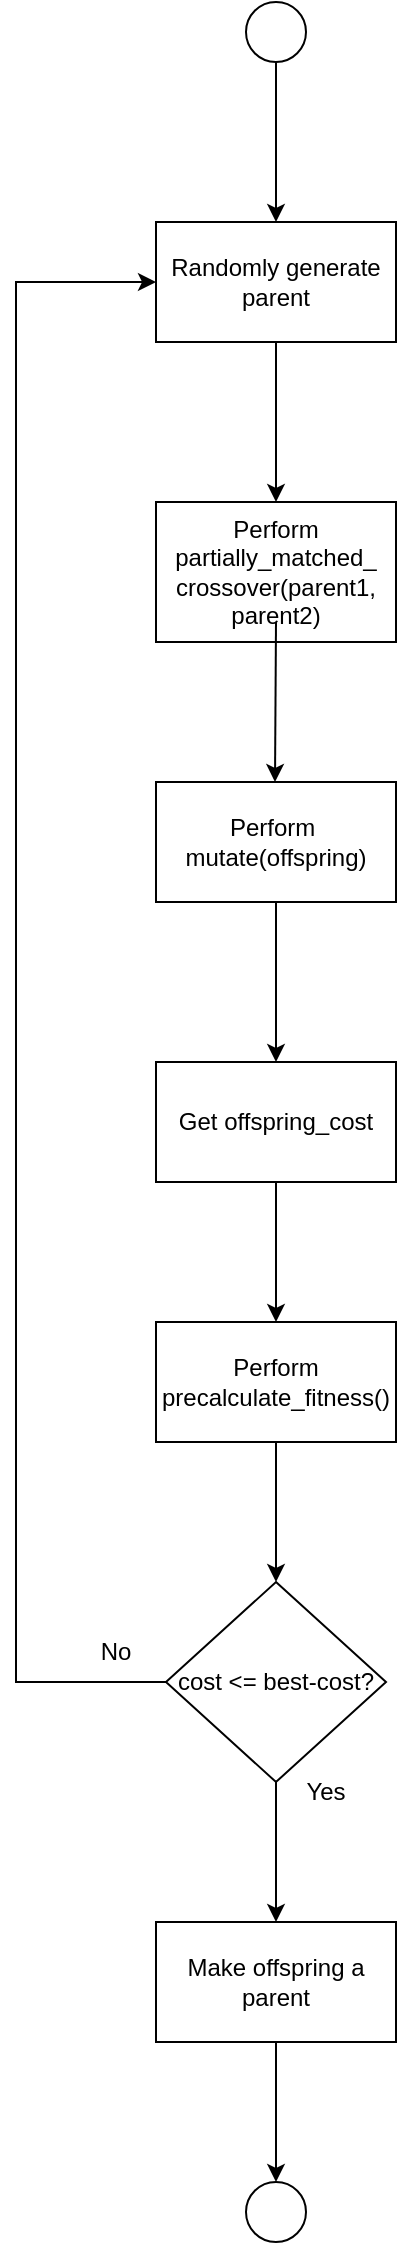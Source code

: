 <mxfile version="23.1.2" type="github">
  <diagram name="Page-1" id="8g0mwYZyEbH1wkr2EbKB">
    <mxGraphModel dx="1441" dy="819" grid="1" gridSize="10" guides="1" tooltips="1" connect="1" arrows="1" fold="1" page="1" pageScale="1" pageWidth="850" pageHeight="1100" math="0" shadow="0">
      <root>
        <mxCell id="0" />
        <mxCell id="1" parent="0" />
        <mxCell id="RasEoXguha3NyLtiGv5y-1" value="" style="ellipse;whiteSpace=wrap;html=1;aspect=fixed;" vertex="1" parent="1">
          <mxGeometry x="385" y="110" width="30" height="30" as="geometry" />
        </mxCell>
        <mxCell id="RasEoXguha3NyLtiGv5y-4" value="Randomly generate parent" style="rounded=0;whiteSpace=wrap;html=1;" vertex="1" parent="1">
          <mxGeometry x="340" y="220" width="120" height="60" as="geometry" />
        </mxCell>
        <mxCell id="RasEoXguha3NyLtiGv5y-5" value="Get offspring_cost" style="rounded=0;whiteSpace=wrap;html=1;" vertex="1" parent="1">
          <mxGeometry x="340" y="640" width="120" height="60" as="geometry" />
        </mxCell>
        <mxCell id="RasEoXguha3NyLtiGv5y-7" value="" style="endArrow=classic;html=1;rounded=0;entryX=0.5;entryY=0;entryDx=0;entryDy=0;" edge="1" parent="1" target="RasEoXguha3NyLtiGv5y-8">
          <mxGeometry width="50" height="50" relative="1" as="geometry">
            <mxPoint x="400" y="280" as="sourcePoint" />
            <mxPoint x="399.5" y="350" as="targetPoint" />
          </mxGeometry>
        </mxCell>
        <mxCell id="RasEoXguha3NyLtiGv5y-8" value="Perform&lt;br&gt;partially_matched_&lt;br&gt;crossover(parent1, parent2)" style="rounded=0;whiteSpace=wrap;html=1;" vertex="1" parent="1">
          <mxGeometry x="340" y="360" width="120" height="70" as="geometry" />
        </mxCell>
        <mxCell id="RasEoXguha3NyLtiGv5y-10" value="" style="endArrow=classic;html=1;rounded=0;entryX=0.5;entryY=0;entryDx=0;entryDy=0;" edge="1" parent="1">
          <mxGeometry width="50" height="50" relative="1" as="geometry">
            <mxPoint x="400" y="420" as="sourcePoint" />
            <mxPoint x="399.5" y="500" as="targetPoint" />
          </mxGeometry>
        </mxCell>
        <mxCell id="RasEoXguha3NyLtiGv5y-11" value="" style="endArrow=classic;html=1;rounded=0;exitX=0.5;exitY=1;exitDx=0;exitDy=0;entryX=0.5;entryY=0;entryDx=0;entryDy=0;" edge="1" parent="1" target="RasEoXguha3NyLtiGv5y-4">
          <mxGeometry width="50" height="50" relative="1" as="geometry">
            <mxPoint x="400" y="140" as="sourcePoint" />
            <mxPoint x="410" y="50" as="targetPoint" />
          </mxGeometry>
        </mxCell>
        <mxCell id="RasEoXguha3NyLtiGv5y-12" value="Perform&amp;nbsp;&lt;br&gt;mutate(offspring)" style="rounded=0;whiteSpace=wrap;html=1;" vertex="1" parent="1">
          <mxGeometry x="340" y="500" width="120" height="60" as="geometry" />
        </mxCell>
        <mxCell id="RasEoXguha3NyLtiGv5y-13" value="" style="endArrow=classic;html=1;rounded=0;exitX=0.5;exitY=1;exitDx=0;exitDy=0;entryX=0.5;entryY=0;entryDx=0;entryDy=0;" edge="1" parent="1" source="RasEoXguha3NyLtiGv5y-12" target="RasEoXguha3NyLtiGv5y-5">
          <mxGeometry width="50" height="50" relative="1" as="geometry">
            <mxPoint x="409.5" y="420" as="sourcePoint" />
            <mxPoint x="409.5" y="510" as="targetPoint" />
          </mxGeometry>
        </mxCell>
        <mxCell id="RasEoXguha3NyLtiGv5y-23" style="edgeStyle=orthogonalEdgeStyle;rounded=0;orthogonalLoop=1;jettySize=auto;html=1;exitX=0;exitY=0.5;exitDx=0;exitDy=0;entryX=0;entryY=0.5;entryDx=0;entryDy=0;" edge="1" parent="1" source="RasEoXguha3NyLtiGv5y-17" target="RasEoXguha3NyLtiGv5y-4">
          <mxGeometry relative="1" as="geometry">
            <Array as="points">
              <mxPoint x="270" y="950" />
              <mxPoint x="270" y="250" />
            </Array>
          </mxGeometry>
        </mxCell>
        <mxCell id="RasEoXguha3NyLtiGv5y-24" style="edgeStyle=orthogonalEdgeStyle;rounded=0;orthogonalLoop=1;jettySize=auto;html=1;exitX=0.5;exitY=1;exitDx=0;exitDy=0;" edge="1" parent="1" source="RasEoXguha3NyLtiGv5y-17" target="RasEoXguha3NyLtiGv5y-22">
          <mxGeometry relative="1" as="geometry" />
        </mxCell>
        <mxCell id="RasEoXguha3NyLtiGv5y-17" value="cost &amp;lt;= best-cost?" style="rhombus;whiteSpace=wrap;html=1;" vertex="1" parent="1">
          <mxGeometry x="345" y="900" width="110" height="100" as="geometry" />
        </mxCell>
        <mxCell id="RasEoXguha3NyLtiGv5y-26" style="edgeStyle=orthogonalEdgeStyle;rounded=0;orthogonalLoop=1;jettySize=auto;html=1;exitX=0.5;exitY=1;exitDx=0;exitDy=0;entryX=0.5;entryY=0;entryDx=0;entryDy=0;" edge="1" parent="1" source="RasEoXguha3NyLtiGv5y-18" target="RasEoXguha3NyLtiGv5y-17">
          <mxGeometry relative="1" as="geometry" />
        </mxCell>
        <mxCell id="RasEoXguha3NyLtiGv5y-18" value="Perform&lt;br&gt;precalculate_fitness()" style="rounded=0;whiteSpace=wrap;html=1;" vertex="1" parent="1">
          <mxGeometry x="340" y="770" width="120" height="60" as="geometry" />
        </mxCell>
        <mxCell id="RasEoXguha3NyLtiGv5y-19" value="" style="ellipse;whiteSpace=wrap;html=1;aspect=fixed;" vertex="1" parent="1">
          <mxGeometry x="385" y="1200" width="30" height="30" as="geometry" />
        </mxCell>
        <mxCell id="RasEoXguha3NyLtiGv5y-21" value="" style="endArrow=classic;html=1;rounded=0;exitX=0.5;exitY=1;exitDx=0;exitDy=0;entryX=0.5;entryY=0;entryDx=0;entryDy=0;" edge="1" parent="1" source="RasEoXguha3NyLtiGv5y-5" target="RasEoXguha3NyLtiGv5y-18">
          <mxGeometry width="50" height="50" relative="1" as="geometry">
            <mxPoint x="410" y="570" as="sourcePoint" />
            <mxPoint x="410" y="650" as="targetPoint" />
          </mxGeometry>
        </mxCell>
        <mxCell id="RasEoXguha3NyLtiGv5y-25" style="edgeStyle=orthogonalEdgeStyle;rounded=0;orthogonalLoop=1;jettySize=auto;html=1;exitX=0.5;exitY=1;exitDx=0;exitDy=0;" edge="1" parent="1" source="RasEoXguha3NyLtiGv5y-22" target="RasEoXguha3NyLtiGv5y-19">
          <mxGeometry relative="1" as="geometry" />
        </mxCell>
        <mxCell id="RasEoXguha3NyLtiGv5y-22" value="Make offspring a parent" style="rounded=0;whiteSpace=wrap;html=1;" vertex="1" parent="1">
          <mxGeometry x="340" y="1070" width="120" height="60" as="geometry" />
        </mxCell>
        <mxCell id="RasEoXguha3NyLtiGv5y-27" value="No" style="text;html=1;strokeColor=none;fillColor=none;align=center;verticalAlign=middle;whiteSpace=wrap;rounded=0;" vertex="1" parent="1">
          <mxGeometry x="290" y="920" width="60" height="30" as="geometry" />
        </mxCell>
        <mxCell id="RasEoXguha3NyLtiGv5y-28" value="Yes" style="text;html=1;strokeColor=none;fillColor=none;align=center;verticalAlign=middle;whiteSpace=wrap;rounded=0;" vertex="1" parent="1">
          <mxGeometry x="395" y="990" width="60" height="30" as="geometry" />
        </mxCell>
      </root>
    </mxGraphModel>
  </diagram>
</mxfile>

